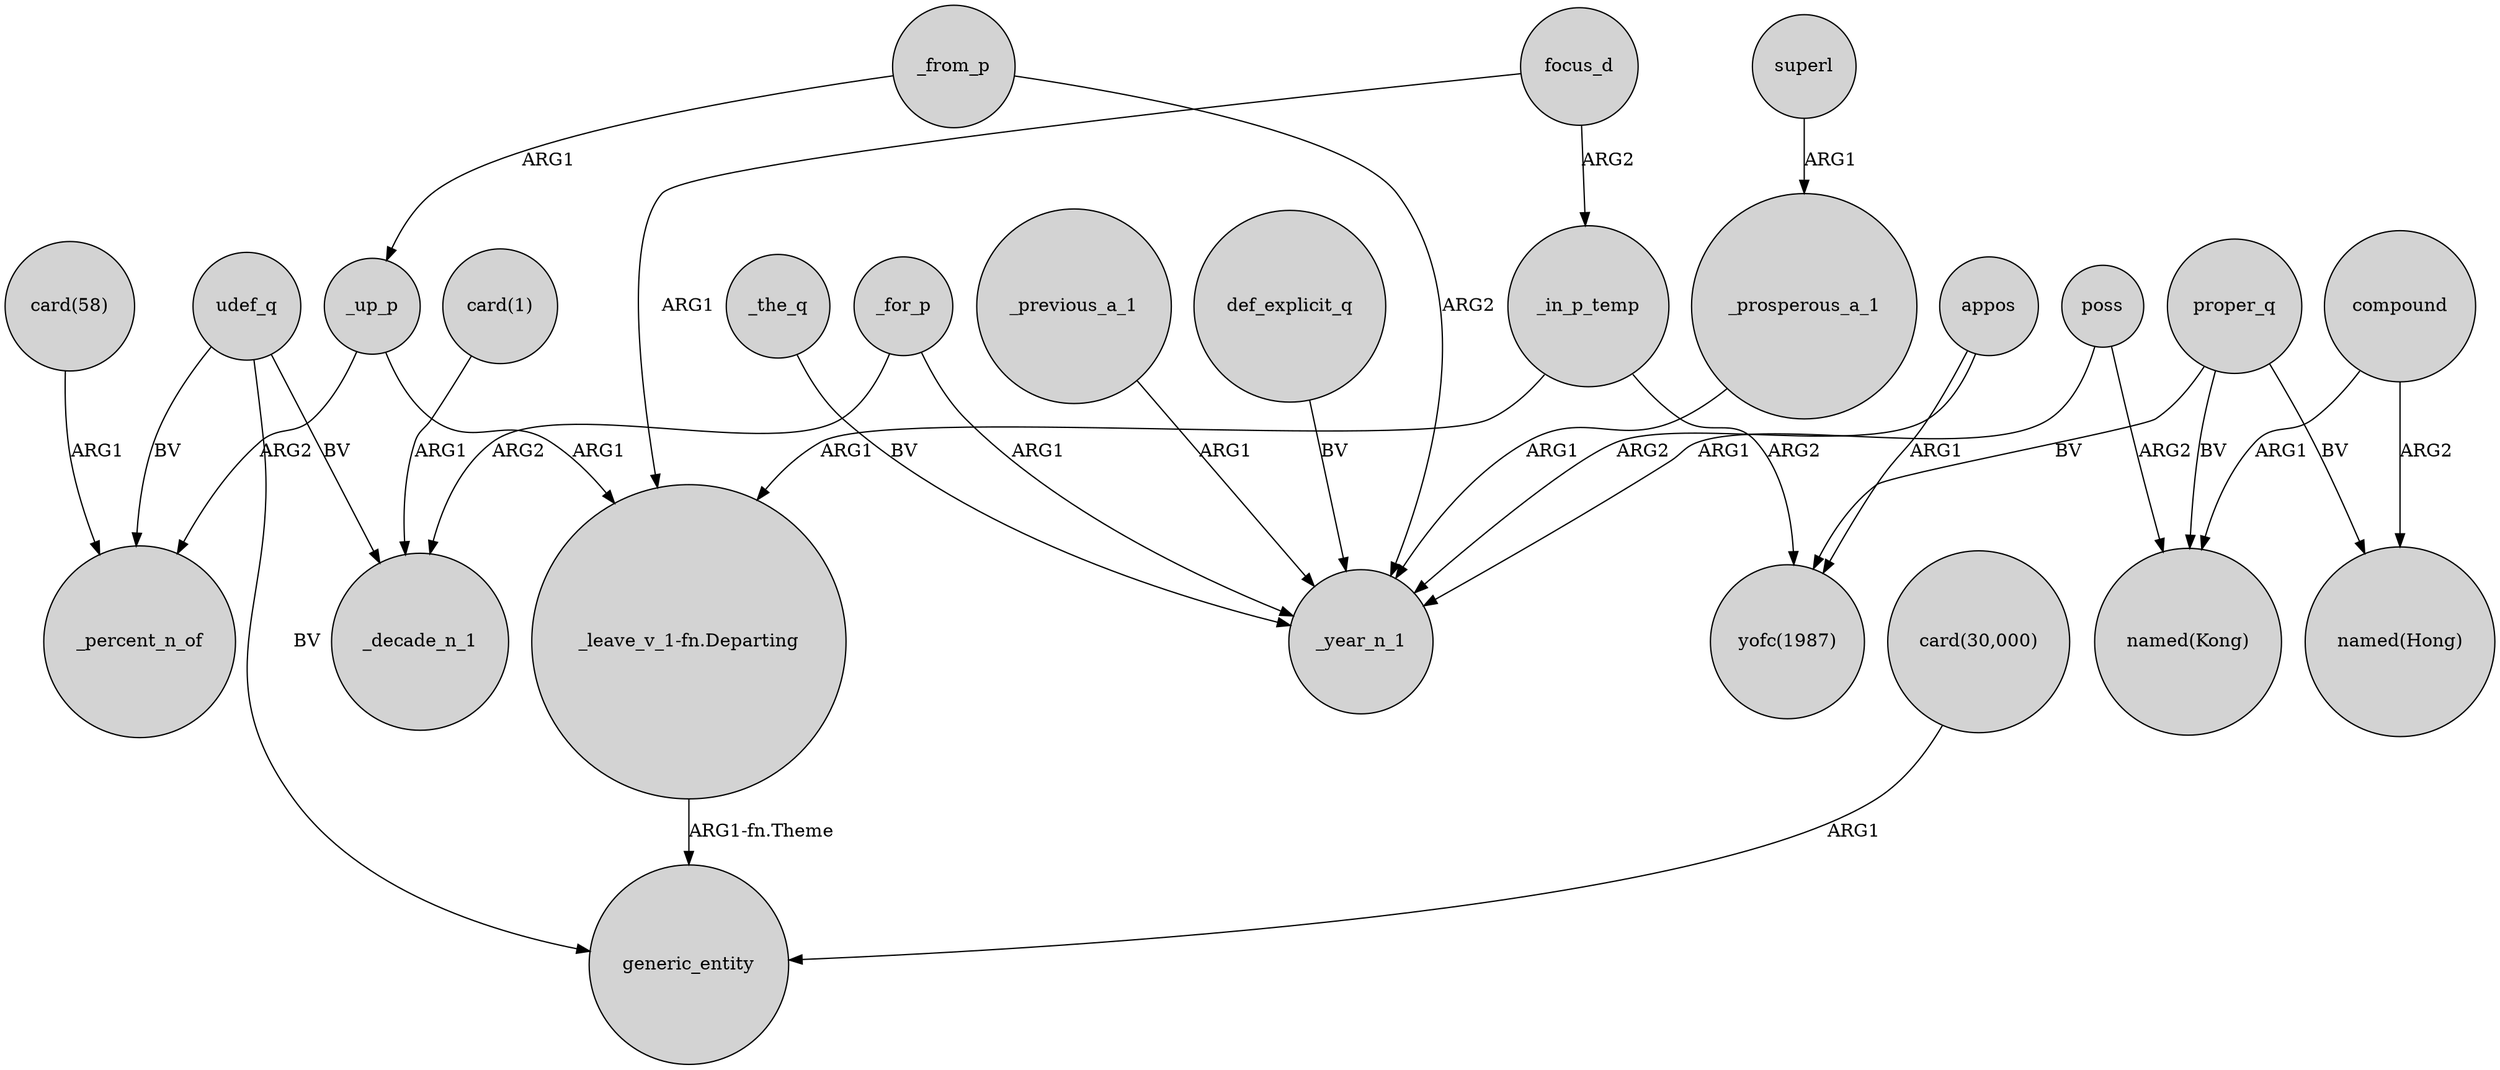 digraph {
	node [shape=circle style=filled]
	_in_p_temp -> "yofc(1987)" [label=ARG2]
	"card(30,000)" -> generic_entity [label=ARG1]
	focus_d -> _in_p_temp [label=ARG2]
	udef_q -> generic_entity [label=BV]
	compound -> "named(Kong)" [label=ARG1]
	_from_p -> _up_p [label=ARG1]
	compound -> "named(Hong)" [label=ARG2]
	superl -> _prosperous_a_1 [label=ARG1]
	poss -> "named(Kong)" [label=ARG2]
	_for_p -> _decade_n_1 [label=ARG2]
	_up_p -> _percent_n_of [label=ARG2]
	appos -> _year_n_1 [label=ARG2]
	"_leave_v_1-fn.Departing" -> generic_entity [label="ARG1-fn.Theme"]
	_from_p -> _year_n_1 [label=ARG2]
	poss -> _year_n_1 [label=ARG1]
	proper_q -> "named(Hong)" [label=BV]
	"card(58)" -> _percent_n_of [label=ARG1]
	_up_p -> "_leave_v_1-fn.Departing" [label=ARG1]
	proper_q -> "named(Kong)" [label=BV]
	appos -> "yofc(1987)" [label=ARG1]
	_the_q -> _year_n_1 [label=BV]
	proper_q -> "yofc(1987)" [label=BV]
	focus_d -> "_leave_v_1-fn.Departing" [label=ARG1]
	_previous_a_1 -> _year_n_1 [label=ARG1]
	_in_p_temp -> "_leave_v_1-fn.Departing" [label=ARG1]
	udef_q -> _percent_n_of [label=BV]
	"card(1)" -> _decade_n_1 [label=ARG1]
	udef_q -> _decade_n_1 [label=BV]
	def_explicit_q -> _year_n_1 [label=BV]
	_for_p -> _year_n_1 [label=ARG1]
	_prosperous_a_1 -> _year_n_1 [label=ARG1]
}
